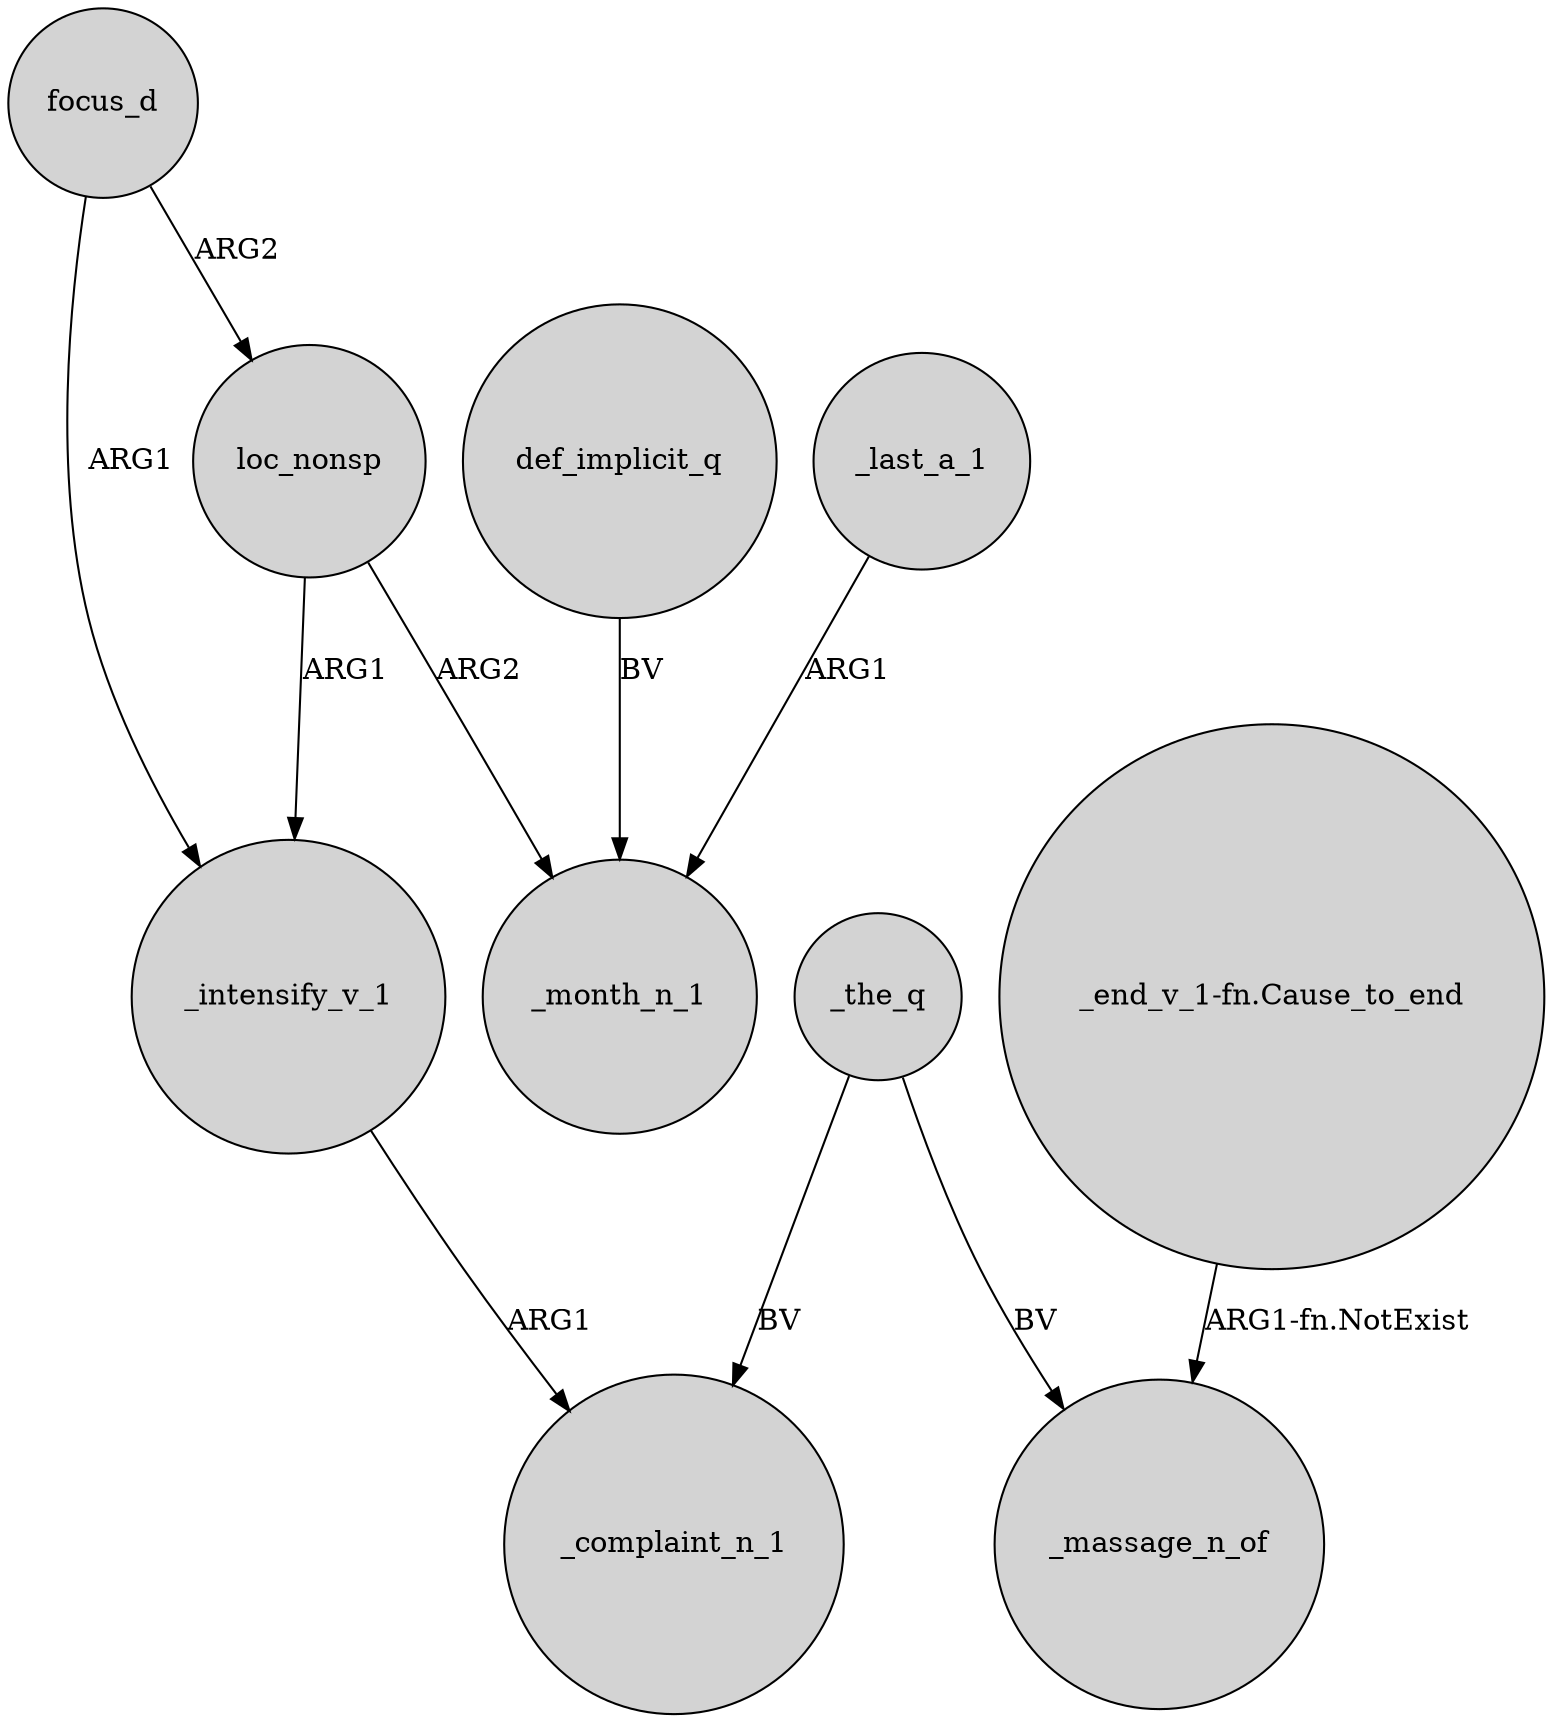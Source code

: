 digraph {
	node [shape=circle style=filled]
	focus_d -> loc_nonsp [label=ARG2]
	_last_a_1 -> _month_n_1 [label=ARG1]
	def_implicit_q -> _month_n_1 [label=BV]
	_the_q -> _complaint_n_1 [label=BV]
	_intensify_v_1 -> _complaint_n_1 [label=ARG1]
	_the_q -> _massage_n_of [label=BV]
	loc_nonsp -> _month_n_1 [label=ARG2]
	focus_d -> _intensify_v_1 [label=ARG1]
	loc_nonsp -> _intensify_v_1 [label=ARG1]
	"_end_v_1-fn.Cause_to_end" -> _massage_n_of [label="ARG1-fn.NotExist"]
}
